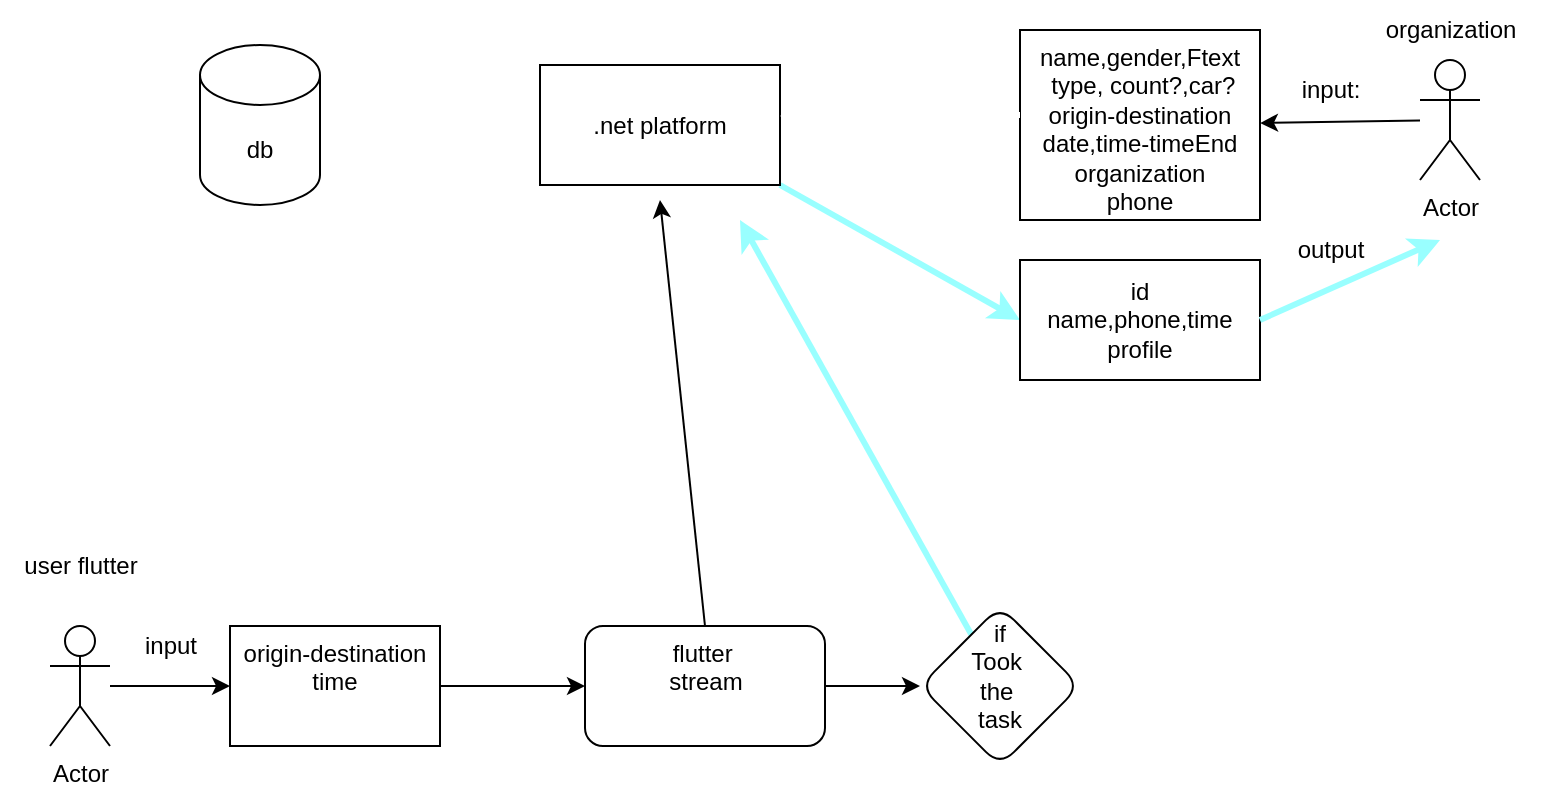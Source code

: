 <mxfile>
    <diagram id="YYjVCsGkQTHOVo-BbO_2" name="Page-1">
        <mxGraphModel dx="554" dy="427" grid="1" gridSize="10" guides="1" tooltips="1" connect="1" arrows="1" fold="1" page="1" pageScale="1" pageWidth="850" pageHeight="1100" math="0" shadow="0">
            <root>
                <mxCell id="0"/>
                <mxCell id="1" parent="0"/>
                <mxCell id="4" value="" style="edgeStyle=none;html=1;" parent="1" source="2" target="3" edge="1">
                    <mxGeometry relative="1" as="geometry"/>
                </mxCell>
                <mxCell id="2" value="Actor" style="shape=umlActor;verticalLabelPosition=bottom;verticalAlign=top;html=1;outlineConnect=0;" parent="1" vertex="1">
                    <mxGeometry x="780" y="50" width="30" height="60" as="geometry"/>
                </mxCell>
                <mxCell id="3" value="name,gender,Ftext&lt;br&gt;&amp;nbsp;type, count?,car?&lt;br&gt;origin-destination&lt;br&gt;date,time-timeEnd&lt;br&gt;organization&lt;br&gt;phone" style="whiteSpace=wrap;html=1;verticalAlign=top;" parent="1" vertex="1">
                    <mxGeometry x="580" y="35" width="120" height="95" as="geometry"/>
                </mxCell>
                <mxCell id="5" value="input:" style="text;html=1;align=center;verticalAlign=middle;resizable=0;points=[];autosize=1;strokeColor=none;fillColor=none;" parent="1" vertex="1">
                    <mxGeometry x="710" y="50" width="50" height="30" as="geometry"/>
                </mxCell>
                <mxCell id="9" value="&lt;span style=&quot;&quot;&gt;organization&lt;/span&gt;" style="text;html=1;align=center;verticalAlign=middle;resizable=0;points=[];autosize=1;strokeColor=none;fillColor=none;" parent="1" vertex="1">
                    <mxGeometry x="750" y="20" width="90" height="30" as="geometry"/>
                </mxCell>
                <mxCell id="15" value="" style="edgeStyle=none;html=1;" parent="1" source="12" target="14" edge="1">
                    <mxGeometry relative="1" as="geometry"/>
                </mxCell>
                <mxCell id="12" value="Actor" style="shape=umlActor;verticalLabelPosition=bottom;verticalAlign=top;html=1;outlineConnect=0;" parent="1" vertex="1">
                    <mxGeometry x="95" y="333" width="30" height="60" as="geometry"/>
                </mxCell>
                <mxCell id="13" value="user flutter" style="text;html=1;align=center;verticalAlign=middle;resizable=0;points=[];autosize=1;strokeColor=none;fillColor=none;" parent="1" vertex="1">
                    <mxGeometry x="70" y="288" width="80" height="30" as="geometry"/>
                </mxCell>
                <mxCell id="20" value="" style="edgeStyle=none;html=1;" parent="1" source="14" target="19" edge="1">
                    <mxGeometry relative="1" as="geometry"/>
                </mxCell>
                <mxCell id="14" value="origin-destination&lt;br&gt;time" style="whiteSpace=wrap;html=1;verticalAlign=top;" parent="1" vertex="1">
                    <mxGeometry x="185" y="333" width="105" height="60" as="geometry"/>
                </mxCell>
                <mxCell id="16" value="input" style="text;html=1;align=center;verticalAlign=middle;resizable=0;points=[];autosize=1;strokeColor=none;fillColor=none;" parent="1" vertex="1">
                    <mxGeometry x="130" y="328" width="50" height="30" as="geometry"/>
                </mxCell>
                <mxCell id="23" value="" style="edgeStyle=none;html=1;" parent="1" source="19" target="22" edge="1">
                    <mxGeometry relative="1" as="geometry"/>
                </mxCell>
                <mxCell id="19" value="flutter&amp;nbsp;&lt;br&gt;stream" style="rounded=1;whiteSpace=wrap;html=1;verticalAlign=top;" parent="1" vertex="1">
                    <mxGeometry x="362.5" y="333" width="120" height="60" as="geometry"/>
                </mxCell>
                <mxCell id="21" value="" style="endArrow=classic;html=1;exitX=0.5;exitY=0;exitDx=0;exitDy=0;" parent="1" source="19" edge="1">
                    <mxGeometry width="50" height="50" relative="1" as="geometry">
                        <mxPoint x="476" y="313" as="sourcePoint"/>
                        <mxPoint x="400" y="120" as="targetPoint"/>
                    </mxGeometry>
                </mxCell>
                <mxCell id="25" value="" style="edgeStyle=none;html=1;fillColor=#1ba1e2;strokeColor=#99FFFF;strokeWidth=3;" parent="1" source="22" edge="1">
                    <mxGeometry relative="1" as="geometry">
                        <mxPoint x="440" y="130" as="targetPoint"/>
                    </mxGeometry>
                </mxCell>
                <mxCell id="22" value="if&lt;br&gt;Took&amp;nbsp;&lt;br&gt;the&amp;nbsp;&lt;br&gt;task" style="rhombus;whiteSpace=wrap;html=1;verticalAlign=top;rounded=1;" parent="1" vertex="1">
                    <mxGeometry x="530" y="323" width="80" height="80" as="geometry"/>
                </mxCell>
                <mxCell id="27" value="" style="edgeStyle=none;html=1;fillColor=#0050ef;strokeColor=#99FFFF;strokeWidth=3;exitX=1;exitY=1;exitDx=0;exitDy=0;entryX=0;entryY=0.5;entryDx=0;entryDy=0;" parent="1" source="33" target="29" edge="1">
                    <mxGeometry relative="1" as="geometry">
                        <mxPoint x="470" y="120" as="sourcePoint"/>
                        <mxPoint x="560" y="170" as="targetPoint"/>
                        <Array as="points"/>
                    </mxGeometry>
                </mxCell>
                <mxCell id="29" value="id&lt;br&gt;name,phone,time&lt;br&gt;profile" style="rounded=0;whiteSpace=wrap;html=1;" parent="1" vertex="1">
                    <mxGeometry x="580" y="150" width="120" height="60" as="geometry"/>
                </mxCell>
                <mxCell id="32" value="" style="edgeStyle=none;html=1;fillColor=#0050ef;strokeColor=#99FFFF;strokeWidth=3;exitX=1;exitY=0.5;exitDx=0;exitDy=0;" parent="1" source="29" edge="1">
                    <mxGeometry relative="1" as="geometry">
                        <mxPoint x="720" y="172.5" as="sourcePoint"/>
                        <mxPoint x="790" y="140" as="targetPoint"/>
                    </mxGeometry>
                </mxCell>
                <mxCell id="42" value="" style="edgeStyle=none;html=1;strokeColor=#FFFFFF;strokeWidth=3;" parent="1" source="33" target="41" edge="1">
                    <mxGeometry relative="1" as="geometry"/>
                </mxCell>
                <mxCell id="33" value=".net platform" style="rounded=0;whiteSpace=wrap;html=1;" parent="1" vertex="1">
                    <mxGeometry x="340" y="52.5" width="120" height="60" as="geometry"/>
                </mxCell>
                <mxCell id="39" value="" style="endArrow=classic;html=1;strokeColor=#FFFFFF;strokeWidth=3;" parent="1" edge="1">
                    <mxGeometry width="50" height="50" relative="1" as="geometry">
                        <mxPoint x="580" y="77.5" as="sourcePoint"/>
                        <mxPoint x="460" y="78" as="targetPoint"/>
                    </mxGeometry>
                </mxCell>
                <mxCell id="41" value="db" style="shape=cylinder3;whiteSpace=wrap;html=1;boundedLbl=1;backgroundOutline=1;size=15;" parent="1" vertex="1">
                    <mxGeometry x="170" y="42.5" width="60" height="80" as="geometry"/>
                </mxCell>
                <mxCell id="44" value="output" style="text;html=1;align=center;verticalAlign=middle;resizable=0;points=[];autosize=1;strokeColor=none;fillColor=none;rotation=0;" parent="1" vertex="1">
                    <mxGeometry x="705" y="130" width="60" height="30" as="geometry"/>
                </mxCell>
            </root>
        </mxGraphModel>
    </diagram>
</mxfile>